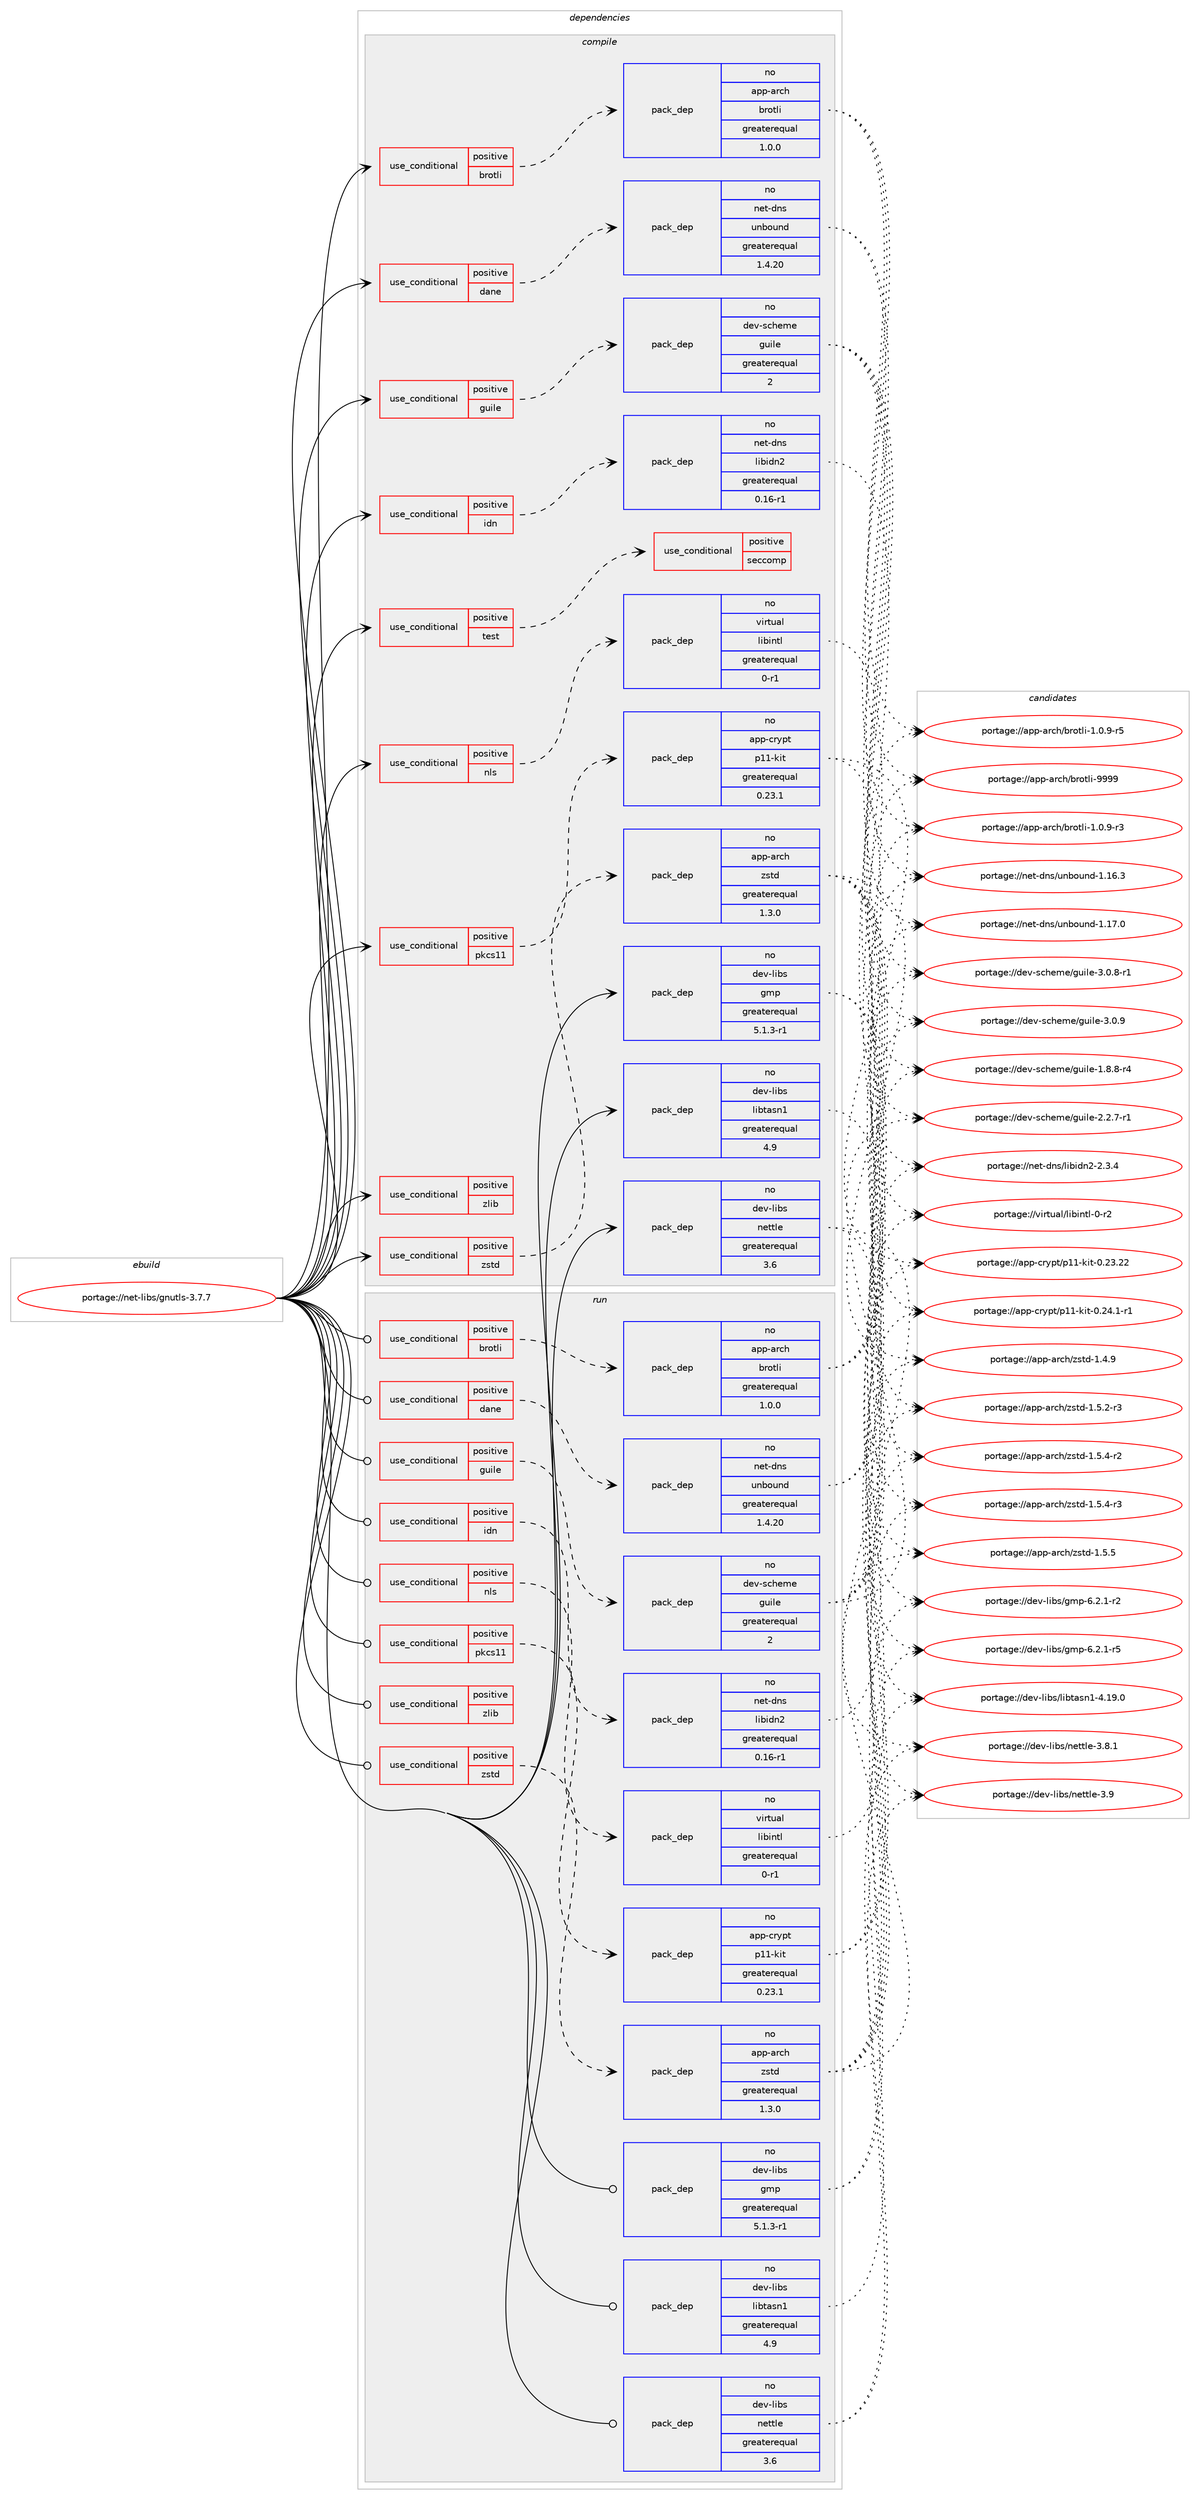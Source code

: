 digraph prolog {

# *************
# Graph options
# *************

newrank=true;
concentrate=true;
compound=true;
graph [rankdir=LR,fontname=Helvetica,fontsize=10,ranksep=1.5];#, ranksep=2.5, nodesep=0.2];
edge  [arrowhead=vee];
node  [fontname=Helvetica,fontsize=10];

# **********
# The ebuild
# **********

subgraph cluster_leftcol {
color=gray;
rank=same;
label=<<i>ebuild</i>>;
id [label="portage://net-libs/gnutls-3.7.7", color=red, width=4, href="../net-libs/gnutls-3.7.7.svg"];
}

# ****************
# The dependencies
# ****************

subgraph cluster_midcol {
color=gray;
label=<<i>dependencies</i>>;
subgraph cluster_compile {
fillcolor="#eeeeee";
style=filled;
label=<<i>compile</i>>;
subgraph cond637 {
dependency836 [label=<<TABLE BORDER="0" CELLBORDER="1" CELLSPACING="0" CELLPADDING="4"><TR><TD ROWSPAN="3" CELLPADDING="10">use_conditional</TD></TR><TR><TD>positive</TD></TR><TR><TD>brotli</TD></TR></TABLE>>, shape=none, color=red];
subgraph pack197 {
dependency837 [label=<<TABLE BORDER="0" CELLBORDER="1" CELLSPACING="0" CELLPADDING="4" WIDTH="220"><TR><TD ROWSPAN="6" CELLPADDING="30">pack_dep</TD></TR><TR><TD WIDTH="110">no</TD></TR><TR><TD>app-arch</TD></TR><TR><TD>brotli</TD></TR><TR><TD>greaterequal</TD></TR><TR><TD>1.0.0</TD></TR></TABLE>>, shape=none, color=blue];
}
dependency836:e -> dependency837:w [weight=20,style="dashed",arrowhead="vee"];
}
id:e -> dependency836:w [weight=20,style="solid",arrowhead="vee"];
subgraph cond638 {
dependency838 [label=<<TABLE BORDER="0" CELLBORDER="1" CELLSPACING="0" CELLPADDING="4"><TR><TD ROWSPAN="3" CELLPADDING="10">use_conditional</TD></TR><TR><TD>positive</TD></TR><TR><TD>dane</TD></TR></TABLE>>, shape=none, color=red];
subgraph pack198 {
dependency839 [label=<<TABLE BORDER="0" CELLBORDER="1" CELLSPACING="0" CELLPADDING="4" WIDTH="220"><TR><TD ROWSPAN="6" CELLPADDING="30">pack_dep</TD></TR><TR><TD WIDTH="110">no</TD></TR><TR><TD>net-dns</TD></TR><TR><TD>unbound</TD></TR><TR><TD>greaterequal</TD></TR><TR><TD>1.4.20</TD></TR></TABLE>>, shape=none, color=blue];
}
dependency838:e -> dependency839:w [weight=20,style="dashed",arrowhead="vee"];
}
id:e -> dependency838:w [weight=20,style="solid",arrowhead="vee"];
subgraph cond639 {
dependency840 [label=<<TABLE BORDER="0" CELLBORDER="1" CELLSPACING="0" CELLPADDING="4"><TR><TD ROWSPAN="3" CELLPADDING="10">use_conditional</TD></TR><TR><TD>positive</TD></TR><TR><TD>guile</TD></TR></TABLE>>, shape=none, color=red];
subgraph pack199 {
dependency841 [label=<<TABLE BORDER="0" CELLBORDER="1" CELLSPACING="0" CELLPADDING="4" WIDTH="220"><TR><TD ROWSPAN="6" CELLPADDING="30">pack_dep</TD></TR><TR><TD WIDTH="110">no</TD></TR><TR><TD>dev-scheme</TD></TR><TR><TD>guile</TD></TR><TR><TD>greaterequal</TD></TR><TR><TD>2</TD></TR></TABLE>>, shape=none, color=blue];
}
dependency840:e -> dependency841:w [weight=20,style="dashed",arrowhead="vee"];
}
id:e -> dependency840:w [weight=20,style="solid",arrowhead="vee"];
subgraph cond640 {
dependency842 [label=<<TABLE BORDER="0" CELLBORDER="1" CELLSPACING="0" CELLPADDING="4"><TR><TD ROWSPAN="3" CELLPADDING="10">use_conditional</TD></TR><TR><TD>positive</TD></TR><TR><TD>idn</TD></TR></TABLE>>, shape=none, color=red];
subgraph pack200 {
dependency843 [label=<<TABLE BORDER="0" CELLBORDER="1" CELLSPACING="0" CELLPADDING="4" WIDTH="220"><TR><TD ROWSPAN="6" CELLPADDING="30">pack_dep</TD></TR><TR><TD WIDTH="110">no</TD></TR><TR><TD>net-dns</TD></TR><TR><TD>libidn2</TD></TR><TR><TD>greaterequal</TD></TR><TR><TD>0.16-r1</TD></TR></TABLE>>, shape=none, color=blue];
}
dependency842:e -> dependency843:w [weight=20,style="dashed",arrowhead="vee"];
}
id:e -> dependency842:w [weight=20,style="solid",arrowhead="vee"];
subgraph cond641 {
dependency844 [label=<<TABLE BORDER="0" CELLBORDER="1" CELLSPACING="0" CELLPADDING="4"><TR><TD ROWSPAN="3" CELLPADDING="10">use_conditional</TD></TR><TR><TD>positive</TD></TR><TR><TD>nls</TD></TR></TABLE>>, shape=none, color=red];
subgraph pack201 {
dependency845 [label=<<TABLE BORDER="0" CELLBORDER="1" CELLSPACING="0" CELLPADDING="4" WIDTH="220"><TR><TD ROWSPAN="6" CELLPADDING="30">pack_dep</TD></TR><TR><TD WIDTH="110">no</TD></TR><TR><TD>virtual</TD></TR><TR><TD>libintl</TD></TR><TR><TD>greaterequal</TD></TR><TR><TD>0-r1</TD></TR></TABLE>>, shape=none, color=blue];
}
dependency844:e -> dependency845:w [weight=20,style="dashed",arrowhead="vee"];
}
id:e -> dependency844:w [weight=20,style="solid",arrowhead="vee"];
subgraph cond642 {
dependency846 [label=<<TABLE BORDER="0" CELLBORDER="1" CELLSPACING="0" CELLPADDING="4"><TR><TD ROWSPAN="3" CELLPADDING="10">use_conditional</TD></TR><TR><TD>positive</TD></TR><TR><TD>pkcs11</TD></TR></TABLE>>, shape=none, color=red];
subgraph pack202 {
dependency847 [label=<<TABLE BORDER="0" CELLBORDER="1" CELLSPACING="0" CELLPADDING="4" WIDTH="220"><TR><TD ROWSPAN="6" CELLPADDING="30">pack_dep</TD></TR><TR><TD WIDTH="110">no</TD></TR><TR><TD>app-crypt</TD></TR><TR><TD>p11-kit</TD></TR><TR><TD>greaterequal</TD></TR><TR><TD>0.23.1</TD></TR></TABLE>>, shape=none, color=blue];
}
dependency846:e -> dependency847:w [weight=20,style="dashed",arrowhead="vee"];
}
id:e -> dependency846:w [weight=20,style="solid",arrowhead="vee"];
subgraph cond643 {
dependency848 [label=<<TABLE BORDER="0" CELLBORDER="1" CELLSPACING="0" CELLPADDING="4"><TR><TD ROWSPAN="3" CELLPADDING="10">use_conditional</TD></TR><TR><TD>positive</TD></TR><TR><TD>test</TD></TR></TABLE>>, shape=none, color=red];
subgraph cond644 {
dependency849 [label=<<TABLE BORDER="0" CELLBORDER="1" CELLSPACING="0" CELLPADDING="4"><TR><TD ROWSPAN="3" CELLPADDING="10">use_conditional</TD></TR><TR><TD>positive</TD></TR><TR><TD>seccomp</TD></TR></TABLE>>, shape=none, color=red];
# *** BEGIN UNKNOWN DEPENDENCY TYPE (TODO) ***
# dependency849 -> package_dependency(portage://net-libs/gnutls-3.7.7,install,no,sys-libs,libseccomp,none,[,,],[],[])
# *** END UNKNOWN DEPENDENCY TYPE (TODO) ***

}
dependency848:e -> dependency849:w [weight=20,style="dashed",arrowhead="vee"];
}
id:e -> dependency848:w [weight=20,style="solid",arrowhead="vee"];
subgraph cond645 {
dependency850 [label=<<TABLE BORDER="0" CELLBORDER="1" CELLSPACING="0" CELLPADDING="4"><TR><TD ROWSPAN="3" CELLPADDING="10">use_conditional</TD></TR><TR><TD>positive</TD></TR><TR><TD>zlib</TD></TR></TABLE>>, shape=none, color=red];
# *** BEGIN UNKNOWN DEPENDENCY TYPE (TODO) ***
# dependency850 -> package_dependency(portage://net-libs/gnutls-3.7.7,install,no,sys-libs,zlib,none,[,,],[],[use(optenable(abi_x86_32),negative),use(optenable(abi_x86_64),negative),use(optenable(abi_x86_x32),negative),use(optenable(abi_mips_n32),negative),use(optenable(abi_mips_n64),negative),use(optenable(abi_mips_o32),negative),use(optenable(abi_s390_32),negative),use(optenable(abi_s390_64),negative)])
# *** END UNKNOWN DEPENDENCY TYPE (TODO) ***

}
id:e -> dependency850:w [weight=20,style="solid",arrowhead="vee"];
subgraph cond646 {
dependency851 [label=<<TABLE BORDER="0" CELLBORDER="1" CELLSPACING="0" CELLPADDING="4"><TR><TD ROWSPAN="3" CELLPADDING="10">use_conditional</TD></TR><TR><TD>positive</TD></TR><TR><TD>zstd</TD></TR></TABLE>>, shape=none, color=red];
subgraph pack203 {
dependency852 [label=<<TABLE BORDER="0" CELLBORDER="1" CELLSPACING="0" CELLPADDING="4" WIDTH="220"><TR><TD ROWSPAN="6" CELLPADDING="30">pack_dep</TD></TR><TR><TD WIDTH="110">no</TD></TR><TR><TD>app-arch</TD></TR><TR><TD>zstd</TD></TR><TR><TD>greaterequal</TD></TR><TR><TD>1.3.0</TD></TR></TABLE>>, shape=none, color=blue];
}
dependency851:e -> dependency852:w [weight=20,style="dashed",arrowhead="vee"];
}
id:e -> dependency851:w [weight=20,style="solid",arrowhead="vee"];
subgraph pack204 {
dependency853 [label=<<TABLE BORDER="0" CELLBORDER="1" CELLSPACING="0" CELLPADDING="4" WIDTH="220"><TR><TD ROWSPAN="6" CELLPADDING="30">pack_dep</TD></TR><TR><TD WIDTH="110">no</TD></TR><TR><TD>dev-libs</TD></TR><TR><TD>gmp</TD></TR><TR><TD>greaterequal</TD></TR><TR><TD>5.1.3-r1</TD></TR></TABLE>>, shape=none, color=blue];
}
id:e -> dependency853:w [weight=20,style="solid",arrowhead="vee"];
subgraph pack205 {
dependency854 [label=<<TABLE BORDER="0" CELLBORDER="1" CELLSPACING="0" CELLPADDING="4" WIDTH="220"><TR><TD ROWSPAN="6" CELLPADDING="30">pack_dep</TD></TR><TR><TD WIDTH="110">no</TD></TR><TR><TD>dev-libs</TD></TR><TR><TD>libtasn1</TD></TR><TR><TD>greaterequal</TD></TR><TR><TD>4.9</TD></TR></TABLE>>, shape=none, color=blue];
}
id:e -> dependency854:w [weight=20,style="solid",arrowhead="vee"];
# *** BEGIN UNKNOWN DEPENDENCY TYPE (TODO) ***
# id -> package_dependency(portage://net-libs/gnutls-3.7.7,install,no,dev-libs,libunistring,none,[,,],any_same_slot,[use(optenable(abi_x86_32),negative),use(optenable(abi_x86_64),negative),use(optenable(abi_x86_x32),negative),use(optenable(abi_mips_n32),negative),use(optenable(abi_mips_n64),negative),use(optenable(abi_mips_o32),negative),use(optenable(abi_s390_32),negative),use(optenable(abi_s390_64),negative)])
# *** END UNKNOWN DEPENDENCY TYPE (TODO) ***

subgraph pack206 {
dependency855 [label=<<TABLE BORDER="0" CELLBORDER="1" CELLSPACING="0" CELLPADDING="4" WIDTH="220"><TR><TD ROWSPAN="6" CELLPADDING="30">pack_dep</TD></TR><TR><TD WIDTH="110">no</TD></TR><TR><TD>dev-libs</TD></TR><TR><TD>nettle</TD></TR><TR><TD>greaterequal</TD></TR><TR><TD>3.6</TD></TR></TABLE>>, shape=none, color=blue];
}
id:e -> dependency855:w [weight=20,style="solid",arrowhead="vee"];
}
subgraph cluster_compileandrun {
fillcolor="#eeeeee";
style=filled;
label=<<i>compile and run</i>>;
}
subgraph cluster_run {
fillcolor="#eeeeee";
style=filled;
label=<<i>run</i>>;
subgraph cond647 {
dependency856 [label=<<TABLE BORDER="0" CELLBORDER="1" CELLSPACING="0" CELLPADDING="4"><TR><TD ROWSPAN="3" CELLPADDING="10">use_conditional</TD></TR><TR><TD>positive</TD></TR><TR><TD>brotli</TD></TR></TABLE>>, shape=none, color=red];
subgraph pack207 {
dependency857 [label=<<TABLE BORDER="0" CELLBORDER="1" CELLSPACING="0" CELLPADDING="4" WIDTH="220"><TR><TD ROWSPAN="6" CELLPADDING="30">pack_dep</TD></TR><TR><TD WIDTH="110">no</TD></TR><TR><TD>app-arch</TD></TR><TR><TD>brotli</TD></TR><TR><TD>greaterequal</TD></TR><TR><TD>1.0.0</TD></TR></TABLE>>, shape=none, color=blue];
}
dependency856:e -> dependency857:w [weight=20,style="dashed",arrowhead="vee"];
}
id:e -> dependency856:w [weight=20,style="solid",arrowhead="odot"];
subgraph cond648 {
dependency858 [label=<<TABLE BORDER="0" CELLBORDER="1" CELLSPACING="0" CELLPADDING="4"><TR><TD ROWSPAN="3" CELLPADDING="10">use_conditional</TD></TR><TR><TD>positive</TD></TR><TR><TD>dane</TD></TR></TABLE>>, shape=none, color=red];
subgraph pack208 {
dependency859 [label=<<TABLE BORDER="0" CELLBORDER="1" CELLSPACING="0" CELLPADDING="4" WIDTH="220"><TR><TD ROWSPAN="6" CELLPADDING="30">pack_dep</TD></TR><TR><TD WIDTH="110">no</TD></TR><TR><TD>net-dns</TD></TR><TR><TD>unbound</TD></TR><TR><TD>greaterequal</TD></TR><TR><TD>1.4.20</TD></TR></TABLE>>, shape=none, color=blue];
}
dependency858:e -> dependency859:w [weight=20,style="dashed",arrowhead="vee"];
}
id:e -> dependency858:w [weight=20,style="solid",arrowhead="odot"];
subgraph cond649 {
dependency860 [label=<<TABLE BORDER="0" CELLBORDER="1" CELLSPACING="0" CELLPADDING="4"><TR><TD ROWSPAN="3" CELLPADDING="10">use_conditional</TD></TR><TR><TD>positive</TD></TR><TR><TD>guile</TD></TR></TABLE>>, shape=none, color=red];
subgraph pack209 {
dependency861 [label=<<TABLE BORDER="0" CELLBORDER="1" CELLSPACING="0" CELLPADDING="4" WIDTH="220"><TR><TD ROWSPAN="6" CELLPADDING="30">pack_dep</TD></TR><TR><TD WIDTH="110">no</TD></TR><TR><TD>dev-scheme</TD></TR><TR><TD>guile</TD></TR><TR><TD>greaterequal</TD></TR><TR><TD>2</TD></TR></TABLE>>, shape=none, color=blue];
}
dependency860:e -> dependency861:w [weight=20,style="dashed",arrowhead="vee"];
}
id:e -> dependency860:w [weight=20,style="solid",arrowhead="odot"];
subgraph cond650 {
dependency862 [label=<<TABLE BORDER="0" CELLBORDER="1" CELLSPACING="0" CELLPADDING="4"><TR><TD ROWSPAN="3" CELLPADDING="10">use_conditional</TD></TR><TR><TD>positive</TD></TR><TR><TD>idn</TD></TR></TABLE>>, shape=none, color=red];
subgraph pack210 {
dependency863 [label=<<TABLE BORDER="0" CELLBORDER="1" CELLSPACING="0" CELLPADDING="4" WIDTH="220"><TR><TD ROWSPAN="6" CELLPADDING="30">pack_dep</TD></TR><TR><TD WIDTH="110">no</TD></TR><TR><TD>net-dns</TD></TR><TR><TD>libidn2</TD></TR><TR><TD>greaterequal</TD></TR><TR><TD>0.16-r1</TD></TR></TABLE>>, shape=none, color=blue];
}
dependency862:e -> dependency863:w [weight=20,style="dashed",arrowhead="vee"];
}
id:e -> dependency862:w [weight=20,style="solid",arrowhead="odot"];
subgraph cond651 {
dependency864 [label=<<TABLE BORDER="0" CELLBORDER="1" CELLSPACING="0" CELLPADDING="4"><TR><TD ROWSPAN="3" CELLPADDING="10">use_conditional</TD></TR><TR><TD>positive</TD></TR><TR><TD>nls</TD></TR></TABLE>>, shape=none, color=red];
subgraph pack211 {
dependency865 [label=<<TABLE BORDER="0" CELLBORDER="1" CELLSPACING="0" CELLPADDING="4" WIDTH="220"><TR><TD ROWSPAN="6" CELLPADDING="30">pack_dep</TD></TR><TR><TD WIDTH="110">no</TD></TR><TR><TD>virtual</TD></TR><TR><TD>libintl</TD></TR><TR><TD>greaterequal</TD></TR><TR><TD>0-r1</TD></TR></TABLE>>, shape=none, color=blue];
}
dependency864:e -> dependency865:w [weight=20,style="dashed",arrowhead="vee"];
}
id:e -> dependency864:w [weight=20,style="solid",arrowhead="odot"];
subgraph cond652 {
dependency866 [label=<<TABLE BORDER="0" CELLBORDER="1" CELLSPACING="0" CELLPADDING="4"><TR><TD ROWSPAN="3" CELLPADDING="10">use_conditional</TD></TR><TR><TD>positive</TD></TR><TR><TD>pkcs11</TD></TR></TABLE>>, shape=none, color=red];
subgraph pack212 {
dependency867 [label=<<TABLE BORDER="0" CELLBORDER="1" CELLSPACING="0" CELLPADDING="4" WIDTH="220"><TR><TD ROWSPAN="6" CELLPADDING="30">pack_dep</TD></TR><TR><TD WIDTH="110">no</TD></TR><TR><TD>app-crypt</TD></TR><TR><TD>p11-kit</TD></TR><TR><TD>greaterequal</TD></TR><TR><TD>0.23.1</TD></TR></TABLE>>, shape=none, color=blue];
}
dependency866:e -> dependency867:w [weight=20,style="dashed",arrowhead="vee"];
}
id:e -> dependency866:w [weight=20,style="solid",arrowhead="odot"];
subgraph cond653 {
dependency868 [label=<<TABLE BORDER="0" CELLBORDER="1" CELLSPACING="0" CELLPADDING="4"><TR><TD ROWSPAN="3" CELLPADDING="10">use_conditional</TD></TR><TR><TD>positive</TD></TR><TR><TD>zlib</TD></TR></TABLE>>, shape=none, color=red];
# *** BEGIN UNKNOWN DEPENDENCY TYPE (TODO) ***
# dependency868 -> package_dependency(portage://net-libs/gnutls-3.7.7,run,no,sys-libs,zlib,none,[,,],[],[use(optenable(abi_x86_32),negative),use(optenable(abi_x86_64),negative),use(optenable(abi_x86_x32),negative),use(optenable(abi_mips_n32),negative),use(optenable(abi_mips_n64),negative),use(optenable(abi_mips_o32),negative),use(optenable(abi_s390_32),negative),use(optenable(abi_s390_64),negative)])
# *** END UNKNOWN DEPENDENCY TYPE (TODO) ***

}
id:e -> dependency868:w [weight=20,style="solid",arrowhead="odot"];
subgraph cond654 {
dependency869 [label=<<TABLE BORDER="0" CELLBORDER="1" CELLSPACING="0" CELLPADDING="4"><TR><TD ROWSPAN="3" CELLPADDING="10">use_conditional</TD></TR><TR><TD>positive</TD></TR><TR><TD>zstd</TD></TR></TABLE>>, shape=none, color=red];
subgraph pack213 {
dependency870 [label=<<TABLE BORDER="0" CELLBORDER="1" CELLSPACING="0" CELLPADDING="4" WIDTH="220"><TR><TD ROWSPAN="6" CELLPADDING="30">pack_dep</TD></TR><TR><TD WIDTH="110">no</TD></TR><TR><TD>app-arch</TD></TR><TR><TD>zstd</TD></TR><TR><TD>greaterequal</TD></TR><TR><TD>1.3.0</TD></TR></TABLE>>, shape=none, color=blue];
}
dependency869:e -> dependency870:w [weight=20,style="dashed",arrowhead="vee"];
}
id:e -> dependency869:w [weight=20,style="solid",arrowhead="odot"];
subgraph pack214 {
dependency871 [label=<<TABLE BORDER="0" CELLBORDER="1" CELLSPACING="0" CELLPADDING="4" WIDTH="220"><TR><TD ROWSPAN="6" CELLPADDING="30">pack_dep</TD></TR><TR><TD WIDTH="110">no</TD></TR><TR><TD>dev-libs</TD></TR><TR><TD>gmp</TD></TR><TR><TD>greaterequal</TD></TR><TR><TD>5.1.3-r1</TD></TR></TABLE>>, shape=none, color=blue];
}
id:e -> dependency871:w [weight=20,style="solid",arrowhead="odot"];
subgraph pack215 {
dependency872 [label=<<TABLE BORDER="0" CELLBORDER="1" CELLSPACING="0" CELLPADDING="4" WIDTH="220"><TR><TD ROWSPAN="6" CELLPADDING="30">pack_dep</TD></TR><TR><TD WIDTH="110">no</TD></TR><TR><TD>dev-libs</TD></TR><TR><TD>libtasn1</TD></TR><TR><TD>greaterequal</TD></TR><TR><TD>4.9</TD></TR></TABLE>>, shape=none, color=blue];
}
id:e -> dependency872:w [weight=20,style="solid",arrowhead="odot"];
# *** BEGIN UNKNOWN DEPENDENCY TYPE (TODO) ***
# id -> package_dependency(portage://net-libs/gnutls-3.7.7,run,no,dev-libs,libunistring,none,[,,],any_same_slot,[use(optenable(abi_x86_32),negative),use(optenable(abi_x86_64),negative),use(optenable(abi_x86_x32),negative),use(optenable(abi_mips_n32),negative),use(optenable(abi_mips_n64),negative),use(optenable(abi_mips_o32),negative),use(optenable(abi_s390_32),negative),use(optenable(abi_s390_64),negative)])
# *** END UNKNOWN DEPENDENCY TYPE (TODO) ***

subgraph pack216 {
dependency873 [label=<<TABLE BORDER="0" CELLBORDER="1" CELLSPACING="0" CELLPADDING="4" WIDTH="220"><TR><TD ROWSPAN="6" CELLPADDING="30">pack_dep</TD></TR><TR><TD WIDTH="110">no</TD></TR><TR><TD>dev-libs</TD></TR><TR><TD>nettle</TD></TR><TR><TD>greaterequal</TD></TR><TR><TD>3.6</TD></TR></TABLE>>, shape=none, color=blue];
}
id:e -> dependency873:w [weight=20,style="solid",arrowhead="odot"];
}
}

# **************
# The candidates
# **************

subgraph cluster_choices {
rank=same;
color=gray;
label=<<i>candidates</i>>;

subgraph choice197 {
color=black;
nodesep=1;
choice9711211245971149910447981141111161081054549464846574511451 [label="portage://app-arch/brotli-1.0.9-r3", color=red, width=4,href="../app-arch/brotli-1.0.9-r3.svg"];
choice9711211245971149910447981141111161081054549464846574511453 [label="portage://app-arch/brotli-1.0.9-r5", color=red, width=4,href="../app-arch/brotli-1.0.9-r5.svg"];
choice9711211245971149910447981141111161081054557575757 [label="portage://app-arch/brotli-9999", color=red, width=4,href="../app-arch/brotli-9999.svg"];
dependency837:e -> choice9711211245971149910447981141111161081054549464846574511451:w [style=dotted,weight="100"];
dependency837:e -> choice9711211245971149910447981141111161081054549464846574511453:w [style=dotted,weight="100"];
dependency837:e -> choice9711211245971149910447981141111161081054557575757:w [style=dotted,weight="100"];
}
subgraph choice198 {
color=black;
nodesep=1;
choice11010111645100110115471171109811111711010045494649544651 [label="portage://net-dns/unbound-1.16.3", color=red, width=4,href="../net-dns/unbound-1.16.3.svg"];
choice11010111645100110115471171109811111711010045494649554648 [label="portage://net-dns/unbound-1.17.0", color=red, width=4,href="../net-dns/unbound-1.17.0.svg"];
dependency839:e -> choice11010111645100110115471171109811111711010045494649544651:w [style=dotted,weight="100"];
dependency839:e -> choice11010111645100110115471171109811111711010045494649554648:w [style=dotted,weight="100"];
}
subgraph choice199 {
color=black;
nodesep=1;
choice1001011184511599104101109101471031171051081014549465646564511452 [label="portage://dev-scheme/guile-1.8.8-r4", color=red, width=4,href="../dev-scheme/guile-1.8.8-r4.svg"];
choice1001011184511599104101109101471031171051081014550465046554511449 [label="portage://dev-scheme/guile-2.2.7-r1", color=red, width=4,href="../dev-scheme/guile-2.2.7-r1.svg"];
choice1001011184511599104101109101471031171051081014551464846564511449 [label="portage://dev-scheme/guile-3.0.8-r1", color=red, width=4,href="../dev-scheme/guile-3.0.8-r1.svg"];
choice100101118451159910410110910147103117105108101455146484657 [label="portage://dev-scheme/guile-3.0.9", color=red, width=4,href="../dev-scheme/guile-3.0.9.svg"];
dependency841:e -> choice1001011184511599104101109101471031171051081014549465646564511452:w [style=dotted,weight="100"];
dependency841:e -> choice1001011184511599104101109101471031171051081014550465046554511449:w [style=dotted,weight="100"];
dependency841:e -> choice1001011184511599104101109101471031171051081014551464846564511449:w [style=dotted,weight="100"];
dependency841:e -> choice100101118451159910410110910147103117105108101455146484657:w [style=dotted,weight="100"];
}
subgraph choice200 {
color=black;
nodesep=1;
choice11010111645100110115471081059810510011050455046514652 [label="portage://net-dns/libidn2-2.3.4", color=red, width=4,href="../net-dns/libidn2-2.3.4.svg"];
dependency843:e -> choice11010111645100110115471081059810510011050455046514652:w [style=dotted,weight="100"];
}
subgraph choice201 {
color=black;
nodesep=1;
choice11810511411611797108471081059810511011610845484511450 [label="portage://virtual/libintl-0-r2", color=red, width=4,href="../virtual/libintl-0-r2.svg"];
dependency845:e -> choice11810511411611797108471081059810511011610845484511450:w [style=dotted,weight="100"];
}
subgraph choice202 {
color=black;
nodesep=1;
choice971121124599114121112116471124949451071051164548465051465050 [label="portage://app-crypt/p11-kit-0.23.22", color=red, width=4,href="../app-crypt/p11-kit-0.23.22.svg"];
choice97112112459911412111211647112494945107105116454846505246494511449 [label="portage://app-crypt/p11-kit-0.24.1-r1", color=red, width=4,href="../app-crypt/p11-kit-0.24.1-r1.svg"];
dependency847:e -> choice971121124599114121112116471124949451071051164548465051465050:w [style=dotted,weight="100"];
dependency847:e -> choice97112112459911412111211647112494945107105116454846505246494511449:w [style=dotted,weight="100"];
}
subgraph choice203 {
color=black;
nodesep=1;
choice9711211245971149910447122115116100454946524657 [label="portage://app-arch/zstd-1.4.9", color=red, width=4,href="../app-arch/zstd-1.4.9.svg"];
choice97112112459711499104471221151161004549465346504511451 [label="portage://app-arch/zstd-1.5.2-r3", color=red, width=4,href="../app-arch/zstd-1.5.2-r3.svg"];
choice97112112459711499104471221151161004549465346524511450 [label="portage://app-arch/zstd-1.5.4-r2", color=red, width=4,href="../app-arch/zstd-1.5.4-r2.svg"];
choice97112112459711499104471221151161004549465346524511451 [label="portage://app-arch/zstd-1.5.4-r3", color=red, width=4,href="../app-arch/zstd-1.5.4-r3.svg"];
choice9711211245971149910447122115116100454946534653 [label="portage://app-arch/zstd-1.5.5", color=red, width=4,href="../app-arch/zstd-1.5.5.svg"];
dependency852:e -> choice9711211245971149910447122115116100454946524657:w [style=dotted,weight="100"];
dependency852:e -> choice97112112459711499104471221151161004549465346504511451:w [style=dotted,weight="100"];
dependency852:e -> choice97112112459711499104471221151161004549465346524511450:w [style=dotted,weight="100"];
dependency852:e -> choice97112112459711499104471221151161004549465346524511451:w [style=dotted,weight="100"];
dependency852:e -> choice9711211245971149910447122115116100454946534653:w [style=dotted,weight="100"];
}
subgraph choice204 {
color=black;
nodesep=1;
choice1001011184510810598115471031091124554465046494511450 [label="portage://dev-libs/gmp-6.2.1-r2", color=red, width=4,href="../dev-libs/gmp-6.2.1-r2.svg"];
choice1001011184510810598115471031091124554465046494511453 [label="portage://dev-libs/gmp-6.2.1-r5", color=red, width=4,href="../dev-libs/gmp-6.2.1-r5.svg"];
dependency853:e -> choice1001011184510810598115471031091124554465046494511450:w [style=dotted,weight="100"];
dependency853:e -> choice1001011184510810598115471031091124554465046494511453:w [style=dotted,weight="100"];
}
subgraph choice205 {
color=black;
nodesep=1;
choice10010111845108105981154710810598116971151104945524649574648 [label="portage://dev-libs/libtasn1-4.19.0", color=red, width=4,href="../dev-libs/libtasn1-4.19.0.svg"];
dependency854:e -> choice10010111845108105981154710810598116971151104945524649574648:w [style=dotted,weight="100"];
}
subgraph choice206 {
color=black;
nodesep=1;
choice100101118451081059811547110101116116108101455146564649 [label="portage://dev-libs/nettle-3.8.1", color=red, width=4,href="../dev-libs/nettle-3.8.1.svg"];
choice10010111845108105981154711010111611610810145514657 [label="portage://dev-libs/nettle-3.9", color=red, width=4,href="../dev-libs/nettle-3.9.svg"];
dependency855:e -> choice100101118451081059811547110101116116108101455146564649:w [style=dotted,weight="100"];
dependency855:e -> choice10010111845108105981154711010111611610810145514657:w [style=dotted,weight="100"];
}
subgraph choice207 {
color=black;
nodesep=1;
choice9711211245971149910447981141111161081054549464846574511451 [label="portage://app-arch/brotli-1.0.9-r3", color=red, width=4,href="../app-arch/brotli-1.0.9-r3.svg"];
choice9711211245971149910447981141111161081054549464846574511453 [label="portage://app-arch/brotli-1.0.9-r5", color=red, width=4,href="../app-arch/brotli-1.0.9-r5.svg"];
choice9711211245971149910447981141111161081054557575757 [label="portage://app-arch/brotli-9999", color=red, width=4,href="../app-arch/brotli-9999.svg"];
dependency857:e -> choice9711211245971149910447981141111161081054549464846574511451:w [style=dotted,weight="100"];
dependency857:e -> choice9711211245971149910447981141111161081054549464846574511453:w [style=dotted,weight="100"];
dependency857:e -> choice9711211245971149910447981141111161081054557575757:w [style=dotted,weight="100"];
}
subgraph choice208 {
color=black;
nodesep=1;
choice11010111645100110115471171109811111711010045494649544651 [label="portage://net-dns/unbound-1.16.3", color=red, width=4,href="../net-dns/unbound-1.16.3.svg"];
choice11010111645100110115471171109811111711010045494649554648 [label="portage://net-dns/unbound-1.17.0", color=red, width=4,href="../net-dns/unbound-1.17.0.svg"];
dependency859:e -> choice11010111645100110115471171109811111711010045494649544651:w [style=dotted,weight="100"];
dependency859:e -> choice11010111645100110115471171109811111711010045494649554648:w [style=dotted,weight="100"];
}
subgraph choice209 {
color=black;
nodesep=1;
choice1001011184511599104101109101471031171051081014549465646564511452 [label="portage://dev-scheme/guile-1.8.8-r4", color=red, width=4,href="../dev-scheme/guile-1.8.8-r4.svg"];
choice1001011184511599104101109101471031171051081014550465046554511449 [label="portage://dev-scheme/guile-2.2.7-r1", color=red, width=4,href="../dev-scheme/guile-2.2.7-r1.svg"];
choice1001011184511599104101109101471031171051081014551464846564511449 [label="portage://dev-scheme/guile-3.0.8-r1", color=red, width=4,href="../dev-scheme/guile-3.0.8-r1.svg"];
choice100101118451159910410110910147103117105108101455146484657 [label="portage://dev-scheme/guile-3.0.9", color=red, width=4,href="../dev-scheme/guile-3.0.9.svg"];
dependency861:e -> choice1001011184511599104101109101471031171051081014549465646564511452:w [style=dotted,weight="100"];
dependency861:e -> choice1001011184511599104101109101471031171051081014550465046554511449:w [style=dotted,weight="100"];
dependency861:e -> choice1001011184511599104101109101471031171051081014551464846564511449:w [style=dotted,weight="100"];
dependency861:e -> choice100101118451159910410110910147103117105108101455146484657:w [style=dotted,weight="100"];
}
subgraph choice210 {
color=black;
nodesep=1;
choice11010111645100110115471081059810510011050455046514652 [label="portage://net-dns/libidn2-2.3.4", color=red, width=4,href="../net-dns/libidn2-2.3.4.svg"];
dependency863:e -> choice11010111645100110115471081059810510011050455046514652:w [style=dotted,weight="100"];
}
subgraph choice211 {
color=black;
nodesep=1;
choice11810511411611797108471081059810511011610845484511450 [label="portage://virtual/libintl-0-r2", color=red, width=4,href="../virtual/libintl-0-r2.svg"];
dependency865:e -> choice11810511411611797108471081059810511011610845484511450:w [style=dotted,weight="100"];
}
subgraph choice212 {
color=black;
nodesep=1;
choice971121124599114121112116471124949451071051164548465051465050 [label="portage://app-crypt/p11-kit-0.23.22", color=red, width=4,href="../app-crypt/p11-kit-0.23.22.svg"];
choice97112112459911412111211647112494945107105116454846505246494511449 [label="portage://app-crypt/p11-kit-0.24.1-r1", color=red, width=4,href="../app-crypt/p11-kit-0.24.1-r1.svg"];
dependency867:e -> choice971121124599114121112116471124949451071051164548465051465050:w [style=dotted,weight="100"];
dependency867:e -> choice97112112459911412111211647112494945107105116454846505246494511449:w [style=dotted,weight="100"];
}
subgraph choice213 {
color=black;
nodesep=1;
choice9711211245971149910447122115116100454946524657 [label="portage://app-arch/zstd-1.4.9", color=red, width=4,href="../app-arch/zstd-1.4.9.svg"];
choice97112112459711499104471221151161004549465346504511451 [label="portage://app-arch/zstd-1.5.2-r3", color=red, width=4,href="../app-arch/zstd-1.5.2-r3.svg"];
choice97112112459711499104471221151161004549465346524511450 [label="portage://app-arch/zstd-1.5.4-r2", color=red, width=4,href="../app-arch/zstd-1.5.4-r2.svg"];
choice97112112459711499104471221151161004549465346524511451 [label="portage://app-arch/zstd-1.5.4-r3", color=red, width=4,href="../app-arch/zstd-1.5.4-r3.svg"];
choice9711211245971149910447122115116100454946534653 [label="portage://app-arch/zstd-1.5.5", color=red, width=4,href="../app-arch/zstd-1.5.5.svg"];
dependency870:e -> choice9711211245971149910447122115116100454946524657:w [style=dotted,weight="100"];
dependency870:e -> choice97112112459711499104471221151161004549465346504511451:w [style=dotted,weight="100"];
dependency870:e -> choice97112112459711499104471221151161004549465346524511450:w [style=dotted,weight="100"];
dependency870:e -> choice97112112459711499104471221151161004549465346524511451:w [style=dotted,weight="100"];
dependency870:e -> choice9711211245971149910447122115116100454946534653:w [style=dotted,weight="100"];
}
subgraph choice214 {
color=black;
nodesep=1;
choice1001011184510810598115471031091124554465046494511450 [label="portage://dev-libs/gmp-6.2.1-r2", color=red, width=4,href="../dev-libs/gmp-6.2.1-r2.svg"];
choice1001011184510810598115471031091124554465046494511453 [label="portage://dev-libs/gmp-6.2.1-r5", color=red, width=4,href="../dev-libs/gmp-6.2.1-r5.svg"];
dependency871:e -> choice1001011184510810598115471031091124554465046494511450:w [style=dotted,weight="100"];
dependency871:e -> choice1001011184510810598115471031091124554465046494511453:w [style=dotted,weight="100"];
}
subgraph choice215 {
color=black;
nodesep=1;
choice10010111845108105981154710810598116971151104945524649574648 [label="portage://dev-libs/libtasn1-4.19.0", color=red, width=4,href="../dev-libs/libtasn1-4.19.0.svg"];
dependency872:e -> choice10010111845108105981154710810598116971151104945524649574648:w [style=dotted,weight="100"];
}
subgraph choice216 {
color=black;
nodesep=1;
choice100101118451081059811547110101116116108101455146564649 [label="portage://dev-libs/nettle-3.8.1", color=red, width=4,href="../dev-libs/nettle-3.8.1.svg"];
choice10010111845108105981154711010111611610810145514657 [label="portage://dev-libs/nettle-3.9", color=red, width=4,href="../dev-libs/nettle-3.9.svg"];
dependency873:e -> choice100101118451081059811547110101116116108101455146564649:w [style=dotted,weight="100"];
dependency873:e -> choice10010111845108105981154711010111611610810145514657:w [style=dotted,weight="100"];
}
}

}
